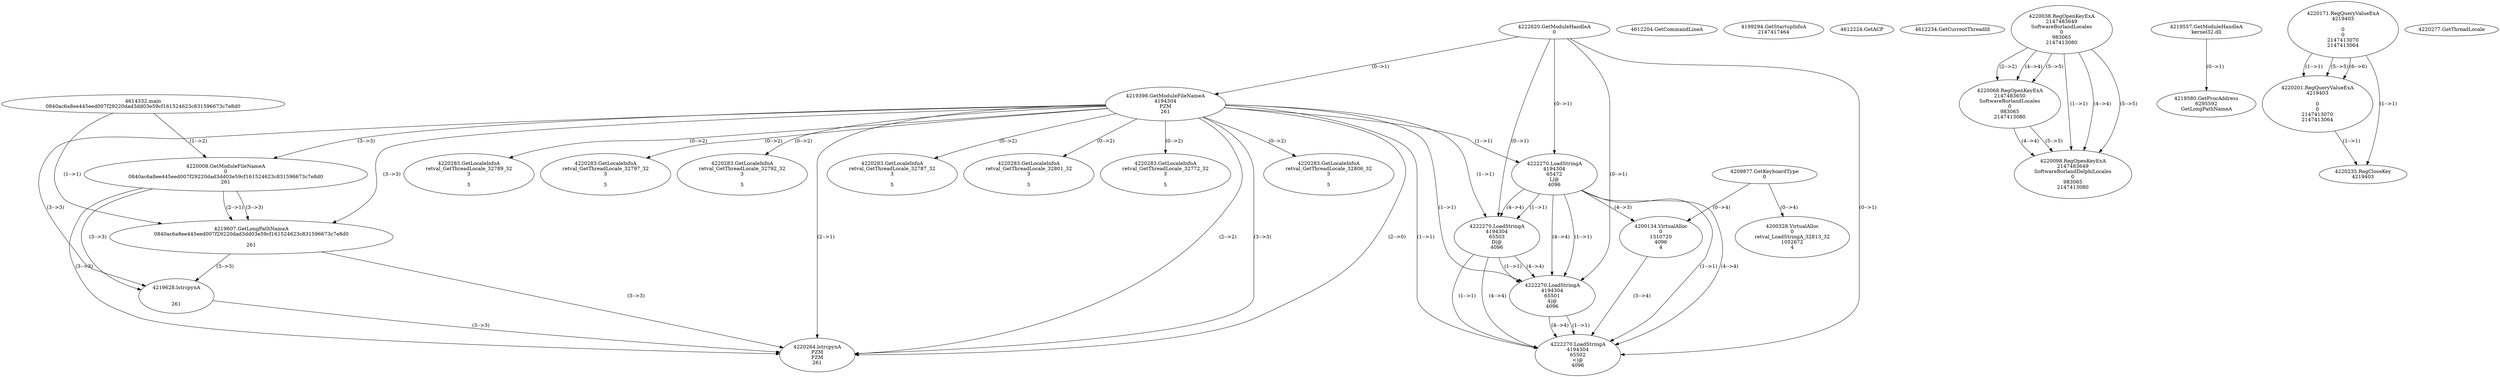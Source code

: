 // Global SCDG with merge call
digraph {
	0 [label="4614332.main
0840ac6a8ee445eed007f29220dad3dd03e59cf161524623c831596673c7e8d0"]
	1 [label="4222620.GetModuleHandleA
0"]
	2 [label="4209877.GetKeyboardType
0"]
	3 [label="4612204.GetCommandLineA
"]
	4 [label="4199294.GetStartupInfoA
2147417464"]
	5 [label="4612224.GetACP
"]
	6 [label="4612234.GetCurrentThreadId
"]
	7 [label="4219398.GetModuleFileNameA
4194304
PZM
261"]
	1 -> 7 [label="(0-->1)"]
	8 [label="4220008.GetModuleFileNameA
0
0840ac6a8ee445eed007f29220dad3dd03e59cf161524623c831596673c7e8d0
261"]
	0 -> 8 [label="(1-->2)"]
	7 -> 8 [label="(3-->3)"]
	9 [label="4220038.RegOpenKeyExA
2147483649
Software\Borland\Locales
0
983065
2147413080"]
	10 [label="4220068.RegOpenKeyExA
2147483650
Software\Borland\Locales
0
983065
2147413080"]
	9 -> 10 [label="(2-->2)"]
	9 -> 10 [label="(4-->4)"]
	9 -> 10 [label="(5-->5)"]
	11 [label="4219557.GetModuleHandleA
kernel32.dll"]
	12 [label="4219580.GetProcAddress
6295592
GetLongPathNameA"]
	11 -> 12 [label="(0-->1)"]
	13 [label="4219607.GetLongPathNameA
0840ac6a8ee445eed007f29220dad3dd03e59cf161524623c831596673c7e8d0

261"]
	0 -> 13 [label="(1-->1)"]
	8 -> 13 [label="(2-->1)"]
	7 -> 13 [label="(3-->3)"]
	8 -> 13 [label="(3-->3)"]
	14 [label="4219628.lstrcpynA


261"]
	7 -> 14 [label="(3-->3)"]
	8 -> 14 [label="(3-->3)"]
	13 -> 14 [label="(3-->3)"]
	15 [label="4220171.RegQueryValueExA
4219403

0
0
2147413070
2147413064"]
	16 [label="4220201.RegQueryValueExA
4219403

0
0
2147413070
2147413064"]
	15 -> 16 [label="(1-->1)"]
	15 -> 16 [label="(5-->5)"]
	15 -> 16 [label="(6-->6)"]
	17 [label="4220235.RegCloseKey
4219403"]
	15 -> 17 [label="(1-->1)"]
	16 -> 17 [label="(1-->1)"]
	18 [label="4220264.lstrcpynA
PZM
PZM
261"]
	7 -> 18 [label="(2-->1)"]
	7 -> 18 [label="(2-->2)"]
	7 -> 18 [label="(3-->3)"]
	8 -> 18 [label="(3-->3)"]
	13 -> 18 [label="(3-->3)"]
	14 -> 18 [label="(3-->3)"]
	7 -> 18 [label="(2-->0)"]
	19 [label="4220277.GetThreadLocale
"]
	20 [label="4220283.GetLocaleInfoA
retval_GetThreadLocale_32789_32
3

5"]
	7 -> 20 [label="(0-->2)"]
	21 [label="4222270.LoadStringA
4194304
65472
L|@
4096"]
	1 -> 21 [label="(0-->1)"]
	7 -> 21 [label="(1-->1)"]
	22 [label="4222270.LoadStringA
4194304
65503
D|@
4096"]
	1 -> 22 [label="(0-->1)"]
	7 -> 22 [label="(1-->1)"]
	21 -> 22 [label="(1-->1)"]
	21 -> 22 [label="(4-->4)"]
	23 [label="4200328.VirtualAlloc
0
retval_LoadStringA_32813_32
1052672
4"]
	2 -> 23 [label="(0-->4)"]
	24 [label="4220098.RegOpenKeyExA
2147483649
Software\Borland\Delphi\Locales
0
983065
2147413080"]
	9 -> 24 [label="(1-->1)"]
	9 -> 24 [label="(4-->4)"]
	10 -> 24 [label="(4-->4)"]
	9 -> 24 [label="(5-->5)"]
	10 -> 24 [label="(5-->5)"]
	25 [label="4220283.GetLocaleInfoA
retval_GetThreadLocale_32797_32
3

5"]
	7 -> 25 [label="(0-->2)"]
	26 [label="4200134.VirtualAlloc
0
1310720
4096
4"]
	21 -> 26 [label="(4-->3)"]
	2 -> 26 [label="(0-->4)"]
	27 [label="4220283.GetLocaleInfoA
retval_GetThreadLocale_32792_32
3

5"]
	7 -> 27 [label="(0-->2)"]
	28 [label="4222270.LoadStringA
4194304
65501
4|@
4096"]
	1 -> 28 [label="(0-->1)"]
	7 -> 28 [label="(1-->1)"]
	21 -> 28 [label="(1-->1)"]
	22 -> 28 [label="(1-->1)"]
	21 -> 28 [label="(4-->4)"]
	22 -> 28 [label="(4-->4)"]
	29 [label="4220283.GetLocaleInfoA
retval_GetThreadLocale_32787_32
3

5"]
	7 -> 29 [label="(0-->2)"]
	30 [label="4220283.GetLocaleInfoA
retval_GetThreadLocale_32801_32
3

5"]
	7 -> 30 [label="(0-->2)"]
	31 [label="4220283.GetLocaleInfoA
retval_GetThreadLocale_32772_32
3

5"]
	7 -> 31 [label="(0-->2)"]
	32 [label="4222270.LoadStringA
4194304
65502
<|@
4096"]
	1 -> 32 [label="(0-->1)"]
	7 -> 32 [label="(1-->1)"]
	21 -> 32 [label="(1-->1)"]
	22 -> 32 [label="(1-->1)"]
	28 -> 32 [label="(1-->1)"]
	21 -> 32 [label="(4-->4)"]
	22 -> 32 [label="(4-->4)"]
	26 -> 32 [label="(3-->4)"]
	28 -> 32 [label="(4-->4)"]
	33 [label="4220283.GetLocaleInfoA
retval_GetThreadLocale_32806_32
3

5"]
	7 -> 33 [label="(0-->2)"]
}
